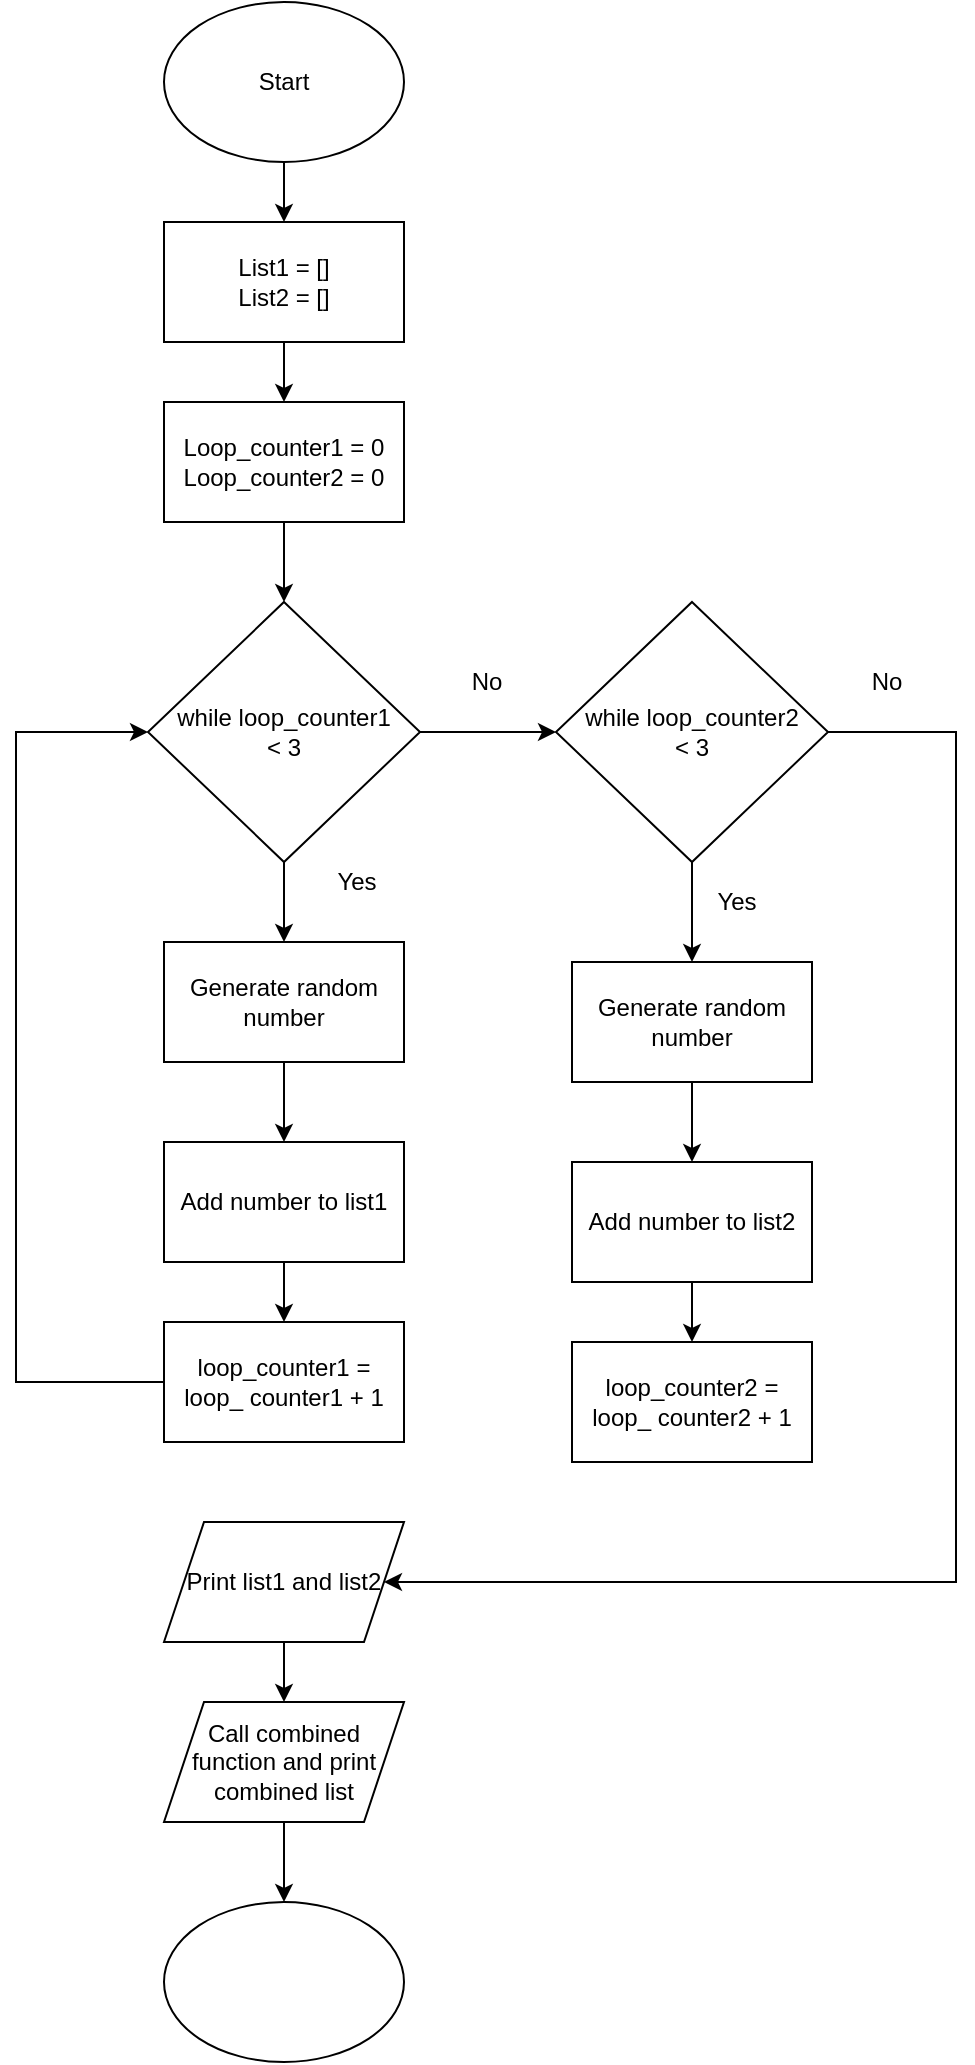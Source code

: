 <mxfile>
    <diagram id="Z5-kI_euAAZ6SqdSXMW8" name="Page-1">
        <mxGraphModel dx="690" dy="502" grid="1" gridSize="10" guides="1" tooltips="1" connect="1" arrows="1" fold="1" page="1" pageScale="1" pageWidth="827" pageHeight="1169" math="0" shadow="0">
            <root>
                <mxCell id="0"/>
                <mxCell id="1" parent="0"/>
                <mxCell id="14" style="edgeStyle=none;html=1;entryX=0.5;entryY=0;entryDx=0;entryDy=0;" edge="1" parent="1" source="2" target="3">
                    <mxGeometry relative="1" as="geometry"/>
                </mxCell>
                <mxCell id="2" value="Start" style="ellipse;whiteSpace=wrap;html=1;" vertex="1" parent="1">
                    <mxGeometry x="354" y="30" width="120" height="80" as="geometry"/>
                </mxCell>
                <mxCell id="15" style="edgeStyle=none;html=1;" edge="1" parent="1" source="3" target="4">
                    <mxGeometry relative="1" as="geometry"/>
                </mxCell>
                <mxCell id="3" value="List1 = []&lt;br&gt;List2 = []" style="rounded=0;whiteSpace=wrap;html=1;" vertex="1" parent="1">
                    <mxGeometry x="354" y="140" width="120" height="60" as="geometry"/>
                </mxCell>
                <mxCell id="16" style="edgeStyle=none;html=1;entryX=0.5;entryY=0;entryDx=0;entryDy=0;" edge="1" parent="1" source="4" target="5">
                    <mxGeometry relative="1" as="geometry"/>
                </mxCell>
                <mxCell id="4" value="Loop_counter1 = 0&lt;br&gt;Loop_counter2 = 0" style="rounded=0;whiteSpace=wrap;html=1;" vertex="1" parent="1">
                    <mxGeometry x="354" y="230" width="120" height="60" as="geometry"/>
                </mxCell>
                <mxCell id="17" style="edgeStyle=none;html=1;" edge="1" parent="1" source="5" target="6">
                    <mxGeometry relative="1" as="geometry"/>
                </mxCell>
                <mxCell id="23" style="edgeStyle=none;rounded=0;html=1;entryX=0;entryY=0.5;entryDx=0;entryDy=0;" edge="1" parent="1" source="5" target="10">
                    <mxGeometry relative="1" as="geometry"/>
                </mxCell>
                <mxCell id="5" value="while loop_counter1&lt;br&gt;&amp;lt; 3" style="rhombus;whiteSpace=wrap;html=1;" vertex="1" parent="1">
                    <mxGeometry x="346" y="330" width="136" height="130" as="geometry"/>
                </mxCell>
                <mxCell id="20" style="edgeStyle=none;html=1;" edge="1" parent="1" source="6" target="8">
                    <mxGeometry relative="1" as="geometry"/>
                </mxCell>
                <mxCell id="6" value="Generate random number" style="rounded=0;whiteSpace=wrap;html=1;" vertex="1" parent="1">
                    <mxGeometry x="354" y="500" width="120" height="60" as="geometry"/>
                </mxCell>
                <mxCell id="21" style="edgeStyle=none;html=1;" edge="1" parent="1" source="8" target="9">
                    <mxGeometry relative="1" as="geometry"/>
                </mxCell>
                <mxCell id="8" value="Add number to list1" style="rounded=0;whiteSpace=wrap;html=1;" vertex="1" parent="1">
                    <mxGeometry x="354" y="600" width="120" height="60" as="geometry"/>
                </mxCell>
                <mxCell id="22" style="edgeStyle=none;html=1;entryX=0;entryY=0.5;entryDx=0;entryDy=0;rounded=0;" edge="1" parent="1" source="9" target="5">
                    <mxGeometry relative="1" as="geometry">
                        <Array as="points">
                            <mxPoint x="280" y="720"/>
                            <mxPoint x="280" y="395"/>
                        </Array>
                    </mxGeometry>
                </mxCell>
                <mxCell id="9" value="loop_counter1 = loop_ counter1 + 1" style="rounded=0;whiteSpace=wrap;html=1;" vertex="1" parent="1">
                    <mxGeometry x="354" y="690" width="120" height="60" as="geometry"/>
                </mxCell>
                <mxCell id="24" style="edgeStyle=none;rounded=0;html=1;" edge="1" parent="1" source="10" target="11">
                    <mxGeometry relative="1" as="geometry"/>
                </mxCell>
                <mxCell id="33" style="edgeStyle=none;rounded=0;html=1;entryX=1;entryY=0.5;entryDx=0;entryDy=0;" edge="1" parent="1" source="10" target="32">
                    <mxGeometry relative="1" as="geometry">
                        <Array as="points">
                            <mxPoint x="750" y="395"/>
                            <mxPoint x="750" y="820"/>
                        </Array>
                    </mxGeometry>
                </mxCell>
                <mxCell id="10" value="while loop_counter2&lt;br&gt;&amp;lt; 3" style="rhombus;whiteSpace=wrap;html=1;" vertex="1" parent="1">
                    <mxGeometry x="550" y="330" width="136" height="130" as="geometry"/>
                </mxCell>
                <mxCell id="25" style="edgeStyle=none;rounded=0;html=1;" edge="1" parent="1" source="11" target="12">
                    <mxGeometry relative="1" as="geometry"/>
                </mxCell>
                <mxCell id="11" value="Generate random number" style="rounded=0;whiteSpace=wrap;html=1;" vertex="1" parent="1">
                    <mxGeometry x="558" y="510" width="120" height="60" as="geometry"/>
                </mxCell>
                <mxCell id="26" style="edgeStyle=none;rounded=0;html=1;entryX=0.5;entryY=0;entryDx=0;entryDy=0;" edge="1" parent="1" source="12" target="13">
                    <mxGeometry relative="1" as="geometry"/>
                </mxCell>
                <mxCell id="12" value="Add number to list2" style="rounded=0;whiteSpace=wrap;html=1;" vertex="1" parent="1">
                    <mxGeometry x="558" y="610" width="120" height="60" as="geometry"/>
                </mxCell>
                <mxCell id="13" value="loop_counter2 = loop_ counter2 + 1" style="rounded=0;whiteSpace=wrap;html=1;" vertex="1" parent="1">
                    <mxGeometry x="558" y="700" width="120" height="60" as="geometry"/>
                </mxCell>
                <mxCell id="27" value="Yes" style="text;html=1;align=center;verticalAlign=middle;resizable=0;points=[];autosize=1;strokeColor=none;fillColor=none;" vertex="1" parent="1">
                    <mxGeometry x="430" y="460" width="40" height="20" as="geometry"/>
                </mxCell>
                <mxCell id="28" value="No" style="text;html=1;align=center;verticalAlign=middle;resizable=0;points=[];autosize=1;strokeColor=none;fillColor=none;" vertex="1" parent="1">
                    <mxGeometry x="500" y="360" width="30" height="20" as="geometry"/>
                </mxCell>
                <mxCell id="29" value="Yes" style="text;html=1;align=center;verticalAlign=middle;resizable=0;points=[];autosize=1;strokeColor=none;fillColor=none;" vertex="1" parent="1">
                    <mxGeometry x="620" y="470" width="40" height="20" as="geometry"/>
                </mxCell>
                <mxCell id="30" value="No" style="text;html=1;align=center;verticalAlign=middle;resizable=0;points=[];autosize=1;strokeColor=none;fillColor=none;" vertex="1" parent="1">
                    <mxGeometry x="700" y="360" width="30" height="20" as="geometry"/>
                </mxCell>
                <mxCell id="35" style="edgeStyle=none;rounded=0;html=1;entryX=0.5;entryY=0;entryDx=0;entryDy=0;" edge="1" parent="1" source="32" target="34">
                    <mxGeometry relative="1" as="geometry"/>
                </mxCell>
                <mxCell id="32" value="Print list1 and list2" style="shape=parallelogram;perimeter=parallelogramPerimeter;whiteSpace=wrap;html=1;fixedSize=1;" vertex="1" parent="1">
                    <mxGeometry x="354" y="790" width="120" height="60" as="geometry"/>
                </mxCell>
                <mxCell id="37" style="edgeStyle=none;rounded=0;html=1;entryX=0.5;entryY=0;entryDx=0;entryDy=0;" edge="1" parent="1" source="34" target="36">
                    <mxGeometry relative="1" as="geometry"/>
                </mxCell>
                <mxCell id="34" value="Call combined function and print combined list" style="shape=parallelogram;perimeter=parallelogramPerimeter;whiteSpace=wrap;html=1;fixedSize=1;" vertex="1" parent="1">
                    <mxGeometry x="354" y="880" width="120" height="60" as="geometry"/>
                </mxCell>
                <mxCell id="36" value="" style="ellipse;whiteSpace=wrap;html=1;" vertex="1" parent="1">
                    <mxGeometry x="354" y="980" width="120" height="80" as="geometry"/>
                </mxCell>
            </root>
        </mxGraphModel>
    </diagram>
</mxfile>